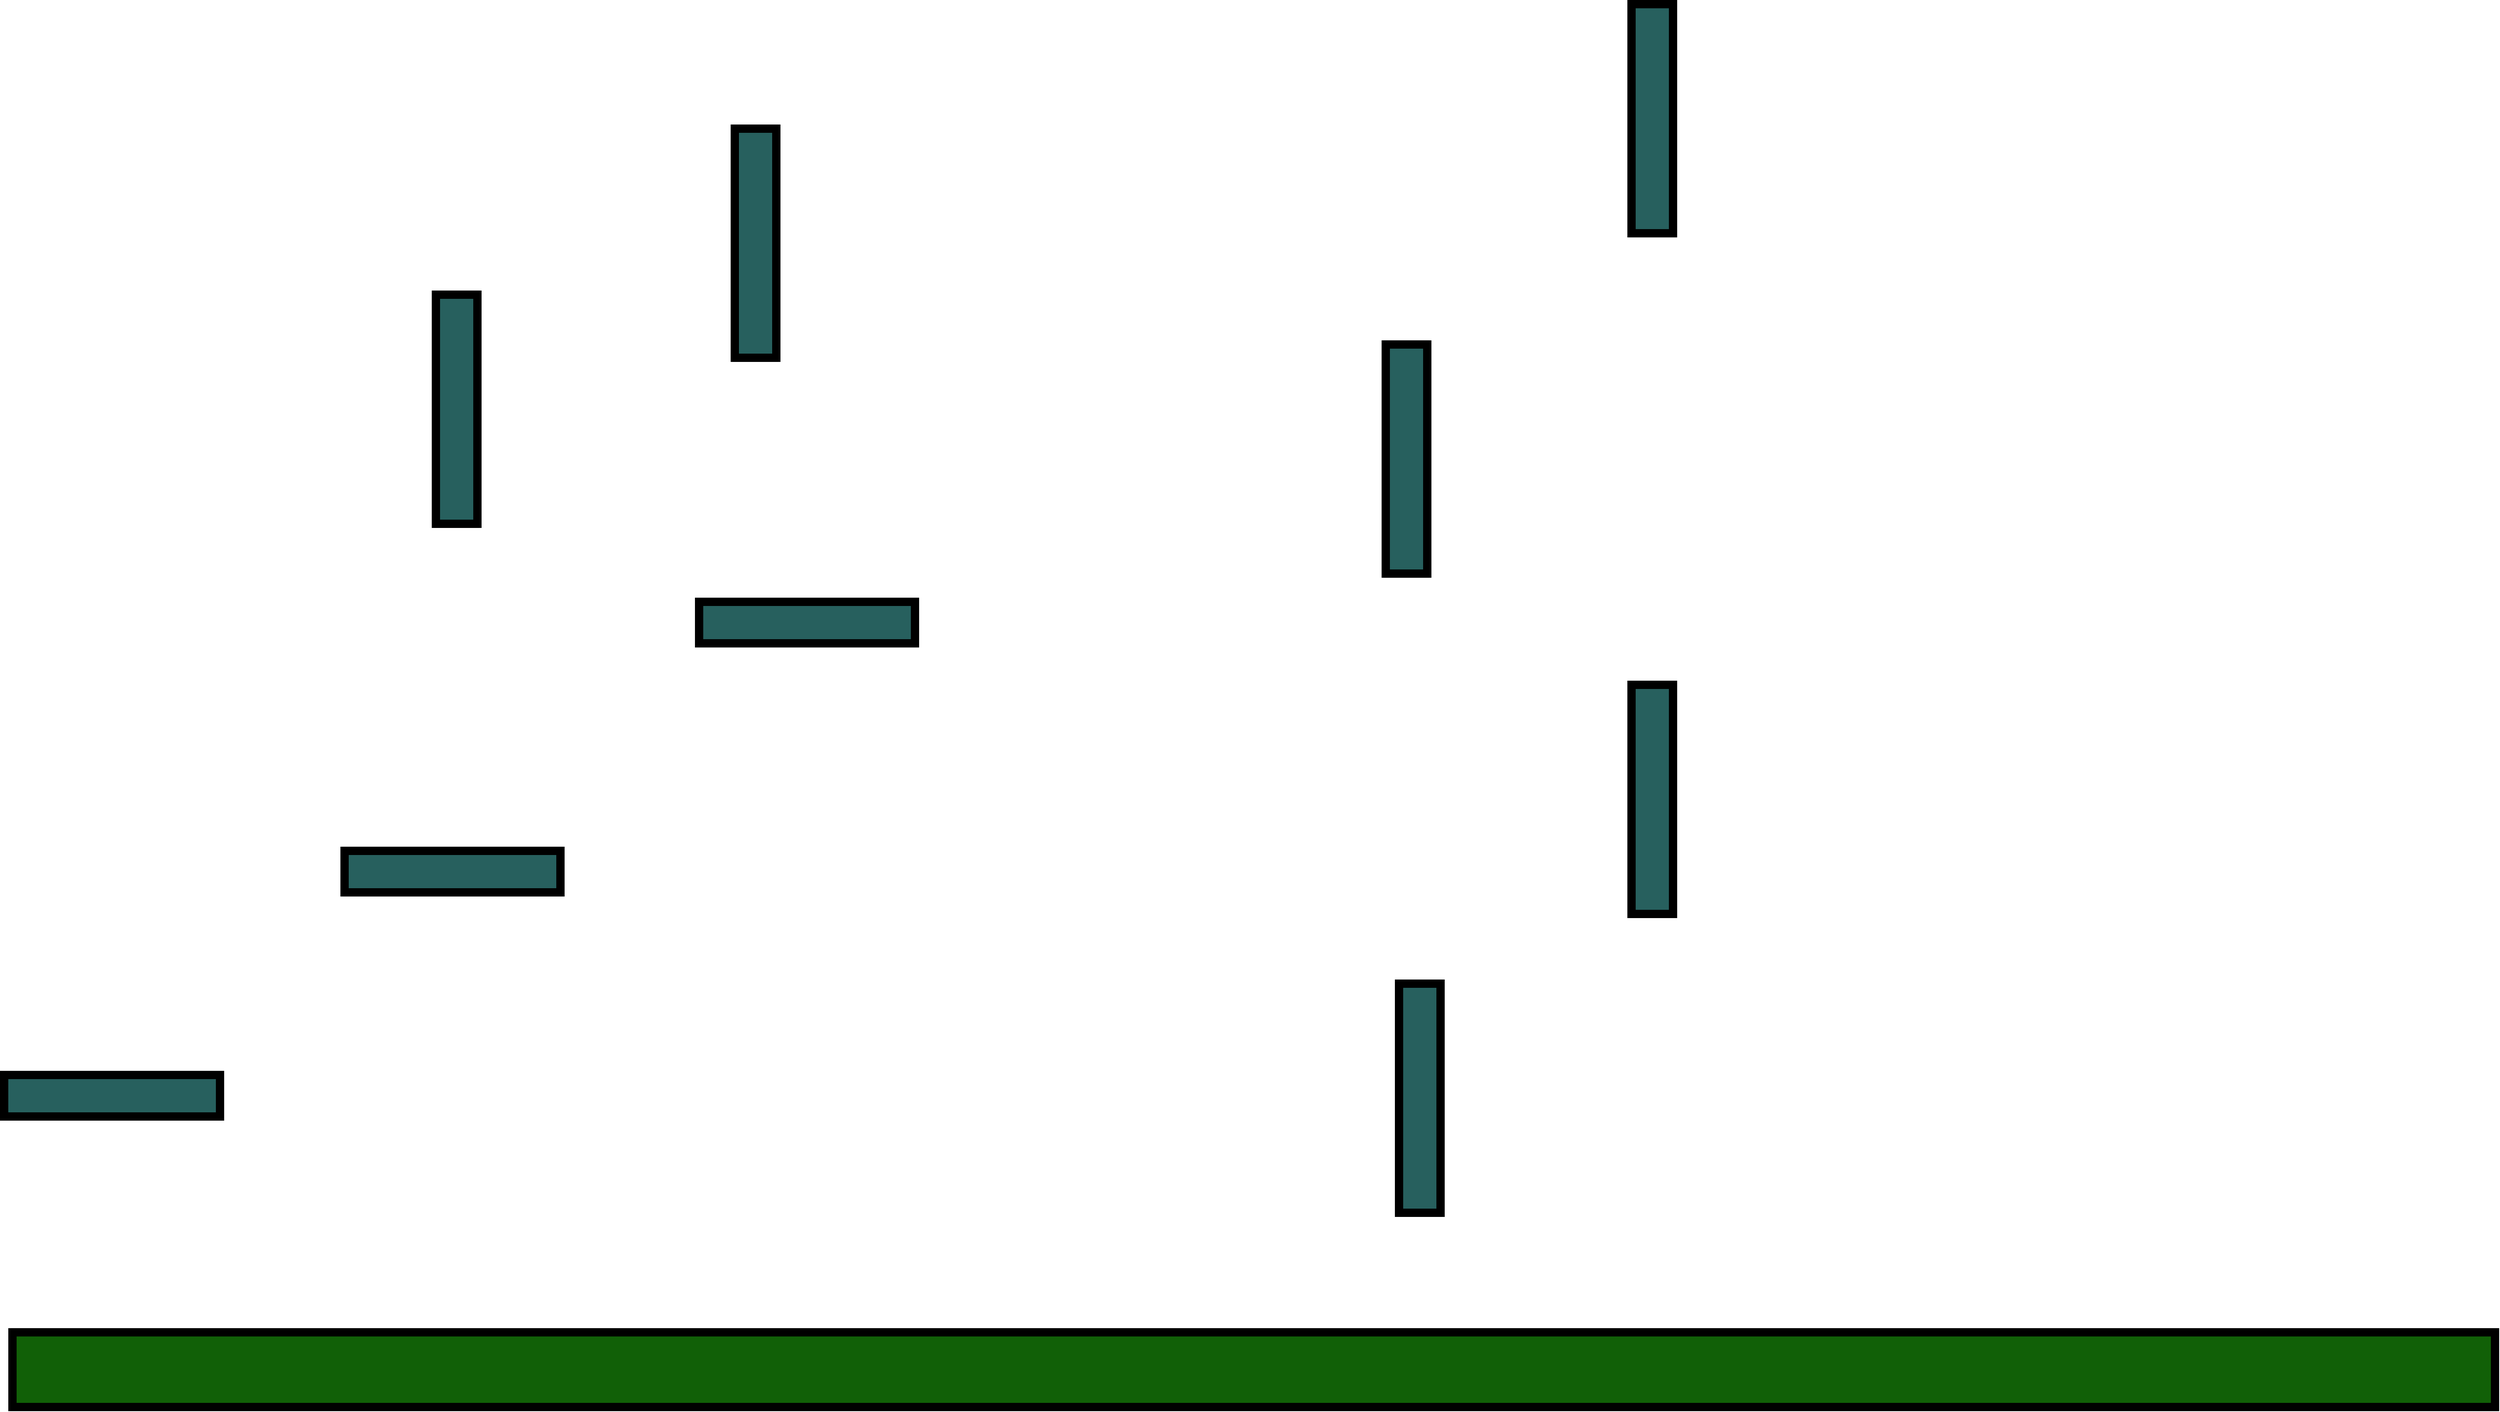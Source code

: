 <mxfile version="27.0.9">
  <diagram name="Page-1" id="vF25vYbL1xCyj2fkvmNd">
    <mxGraphModel dx="5992" dy="4057" grid="1" gridSize="10" guides="1" tooltips="1" connect="1" arrows="1" fold="1" page="1" pageScale="1" pageWidth="827" pageHeight="1169" math="0" shadow="0">
      <root>
        <mxCell id="0" />
        <mxCell id="1" parent="0" />
        <mxCell id="ziOlibhgftZ5cGuLVJRU-2" value="" style="rounded=0;whiteSpace=wrap;html=1;strokeColor=none;fillColor=#000000;imageWidth=100;rotation=0;" parent="1" vertex="1">
          <mxGeometry y="1100" width="3000" height="100" as="geometry" />
        </mxCell>
        <mxCell id="ziOlibhgftZ5cGuLVJRU-3" value="" style="rounded=0;whiteSpace=wrap;html=1;fillColor=#116007;strokeColor=none;rotation=0;" parent="1" vertex="1">
          <mxGeometry x="10" y="1110" width="2980" height="80" as="geometry" />
        </mxCell>
        <mxCell id="hyLW6nLZtwggyFe4hAs1-1" value="" style="rounded=0;whiteSpace=wrap;html=1;strokeColor=none;fillColor=#000000;imageWidth=100;rotation=0;" vertex="1" parent="1">
          <mxGeometry x="-10" y="790" width="270" height="60" as="geometry" />
        </mxCell>
        <mxCell id="hyLW6nLZtwggyFe4hAs1-2" value="" style="rounded=0;whiteSpace=wrap;html=1;fillColor=#27605E;strokeColor=none;rotation=0;" vertex="1" parent="1">
          <mxGeometry y="800" width="250" height="40" as="geometry" />
        </mxCell>
        <mxCell id="hyLW6nLZtwggyFe4hAs1-5" value="" style="rounded=0;whiteSpace=wrap;html=1;strokeColor=none;fillColor=#000000;imageWidth=100;rotation=0;" vertex="1" parent="1">
          <mxGeometry x="400" y="520" width="270" height="60" as="geometry" />
        </mxCell>
        <mxCell id="hyLW6nLZtwggyFe4hAs1-6" value="" style="rounded=0;whiteSpace=wrap;html=1;fillColor=#27605E;strokeColor=none;rotation=0;" vertex="1" parent="1">
          <mxGeometry x="410" y="530" width="250" height="40" as="geometry" />
        </mxCell>
        <mxCell id="hyLW6nLZtwggyFe4hAs1-7" value="" style="rounded=0;whiteSpace=wrap;html=1;strokeColor=none;fillColor=#000000;imageWidth=100;rotation=0;" vertex="1" parent="1">
          <mxGeometry x="827" y="220" width="270" height="60" as="geometry" />
        </mxCell>
        <mxCell id="hyLW6nLZtwggyFe4hAs1-8" value="" style="rounded=0;whiteSpace=wrap;html=1;fillColor=#27605E;strokeColor=none;rotation=0;" vertex="1" parent="1">
          <mxGeometry x="837" y="230" width="250" height="40" as="geometry" />
        </mxCell>
        <mxCell id="hyLW6nLZtwggyFe4hAs1-9" value="" style="rounded=0;whiteSpace=wrap;html=1;strokeColor=none;fillColor=#000000;imageWidth=100;rotation=0;" vertex="1" parent="1">
          <mxGeometry x="510" y="-150" width="60" height="286" as="geometry" />
        </mxCell>
        <mxCell id="hyLW6nLZtwggyFe4hAs1-10" value="" style="rounded=0;whiteSpace=wrap;html=1;fillColor=#27605E;strokeColor=none;rotation=0;" vertex="1" parent="1">
          <mxGeometry x="520" y="-140" width="40" height="266" as="geometry" />
        </mxCell>
        <mxCell id="hyLW6nLZtwggyFe4hAs1-11" value="" style="rounded=0;whiteSpace=wrap;html=1;strokeColor=none;fillColor=#000000;imageWidth=100;rotation=0;" vertex="1" parent="1">
          <mxGeometry x="870" y="-350" width="60" height="286" as="geometry" />
        </mxCell>
        <mxCell id="hyLW6nLZtwggyFe4hAs1-12" value="" style="rounded=0;whiteSpace=wrap;html=1;fillColor=#27605E;strokeColor=none;rotation=0;" vertex="1" parent="1">
          <mxGeometry x="880" y="-340" width="40" height="266" as="geometry" />
        </mxCell>
        <mxCell id="hyLW6nLZtwggyFe4hAs1-13" value="" style="rounded=0;whiteSpace=wrap;html=1;strokeColor=none;fillColor=#000000;imageWidth=100;rotation=0;" vertex="1" parent="1">
          <mxGeometry x="1670" y="680" width="60" height="286" as="geometry" />
        </mxCell>
        <mxCell id="hyLW6nLZtwggyFe4hAs1-14" value="" style="rounded=0;whiteSpace=wrap;html=1;fillColor=#27605E;strokeColor=none;rotation=0;" vertex="1" parent="1">
          <mxGeometry x="1680" y="690" width="40" height="266" as="geometry" />
        </mxCell>
        <mxCell id="hyLW6nLZtwggyFe4hAs1-15" value="" style="rounded=0;whiteSpace=wrap;html=1;strokeColor=none;fillColor=#000000;imageWidth=100;rotation=0;" vertex="1" parent="1">
          <mxGeometry x="1950" y="320" width="60" height="286" as="geometry" />
        </mxCell>
        <mxCell id="hyLW6nLZtwggyFe4hAs1-16" value="" style="rounded=0;whiteSpace=wrap;html=1;fillColor=#27605E;strokeColor=none;rotation=0;" vertex="1" parent="1">
          <mxGeometry x="1960" y="330" width="40" height="266" as="geometry" />
        </mxCell>
        <mxCell id="hyLW6nLZtwggyFe4hAs1-17" value="" style="rounded=0;whiteSpace=wrap;html=1;strokeColor=none;fillColor=#000000;imageWidth=100;rotation=0;" vertex="1" parent="1">
          <mxGeometry x="1654" y="-90" width="60" height="286" as="geometry" />
        </mxCell>
        <mxCell id="hyLW6nLZtwggyFe4hAs1-18" value="" style="rounded=0;whiteSpace=wrap;html=1;fillColor=#27605E;strokeColor=none;rotation=0;" vertex="1" parent="1">
          <mxGeometry x="1664" y="-80" width="40" height="266" as="geometry" />
        </mxCell>
        <mxCell id="hyLW6nLZtwggyFe4hAs1-20" value="" style="rounded=0;whiteSpace=wrap;html=1;strokeColor=none;fillColor=#000000;imageWidth=100;rotation=0;" vertex="1" parent="1">
          <mxGeometry x="1950" y="-500" width="60" height="286" as="geometry" />
        </mxCell>
        <mxCell id="hyLW6nLZtwggyFe4hAs1-21" value="" style="rounded=0;whiteSpace=wrap;html=1;fillColor=#27605E;strokeColor=none;rotation=0;" vertex="1" parent="1">
          <mxGeometry x="1960" y="-490" width="40" height="266" as="geometry" />
        </mxCell>
      </root>
    </mxGraphModel>
  </diagram>
</mxfile>
